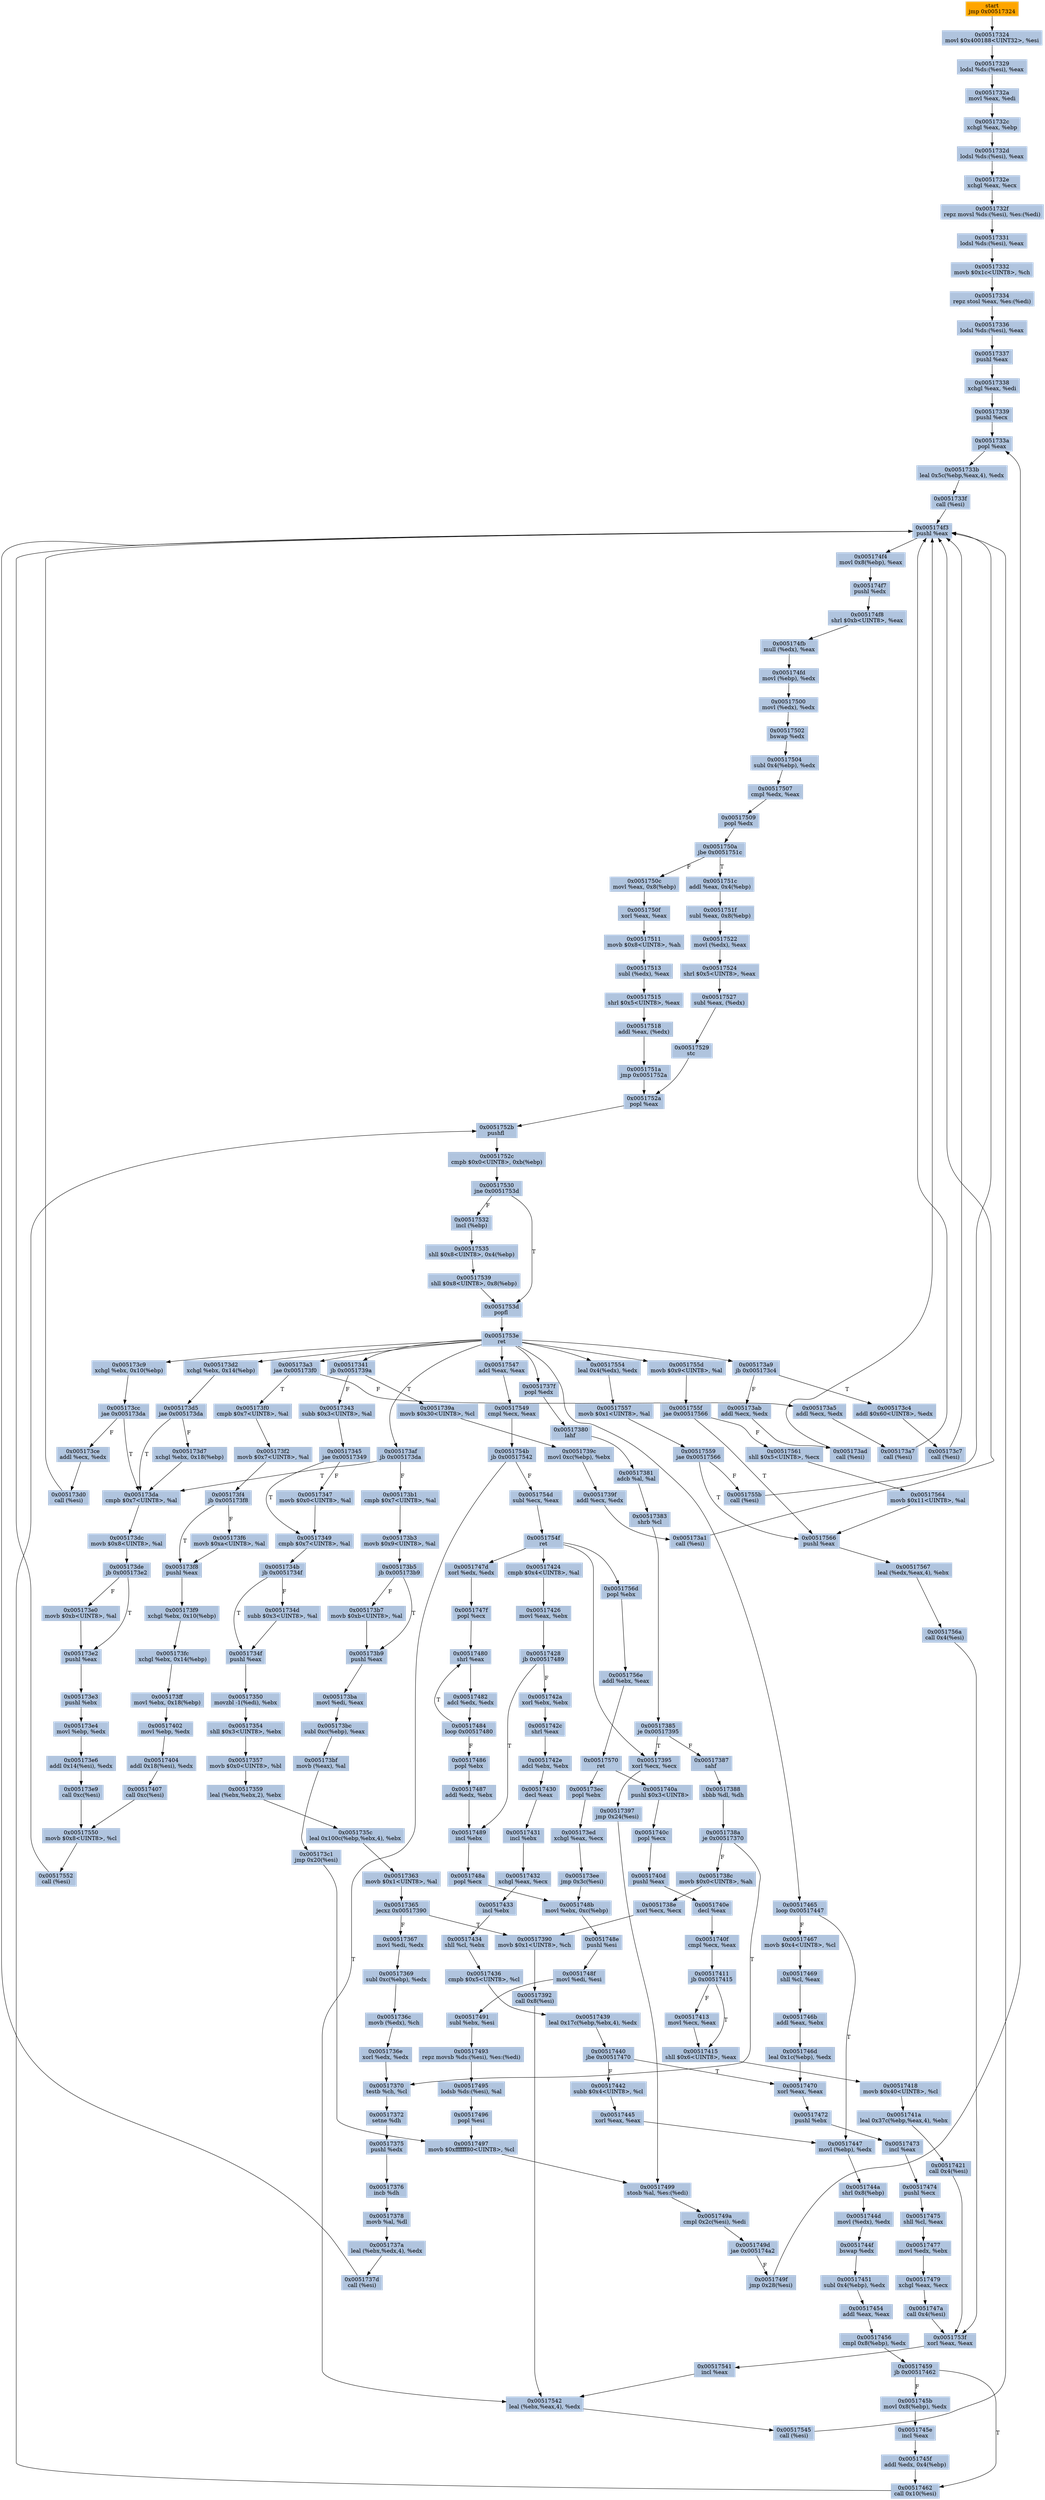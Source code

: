 digraph G {
node[shape=rectangle,style=filled,fillcolor=lightsteelblue,color=lightsteelblue]
bgcolor="transparent"
a0x00401030jmp_0x00517324[label="start\njmp 0x00517324",color="lightgrey",fillcolor="orange"];
a0x00517324movl_0x400188UINT32_esi[label="0x00517324\nmovl $0x400188<UINT32>, %esi"];
a0x00517329lodsl_ds_esi__eax[label="0x00517329\nlodsl %ds:(%esi), %eax"];
a0x0051732amovl_eax_edi[label="0x0051732a\nmovl %eax, %edi"];
a0x0051732cxchgl_eax_ebp[label="0x0051732c\nxchgl %eax, %ebp"];
a0x0051732dlodsl_ds_esi__eax[label="0x0051732d\nlodsl %ds:(%esi), %eax"];
a0x0051732exchgl_eax_ecx[label="0x0051732e\nxchgl %eax, %ecx"];
a0x0051732frepz_movsl_ds_esi__es_edi_[label="0x0051732f\nrepz movsl %ds:(%esi), %es:(%edi)"];
a0x00517331lodsl_ds_esi__eax[label="0x00517331\nlodsl %ds:(%esi), %eax"];
a0x00517332movb_0x1cUINT8_ch[label="0x00517332\nmovb $0x1c<UINT8>, %ch"];
a0x00517334repz_stosl_eax_es_edi_[label="0x00517334\nrepz stosl %eax, %es:(%edi)"];
a0x00517336lodsl_ds_esi__eax[label="0x00517336\nlodsl %ds:(%esi), %eax"];
a0x00517337pushl_eax[label="0x00517337\npushl %eax"];
a0x00517338xchgl_eax_edi[label="0x00517338\nxchgl %eax, %edi"];
a0x00517339pushl_ecx[label="0x00517339\npushl %ecx"];
a0x0051733apopl_eax[label="0x0051733a\npopl %eax"];
a0x0051733bleal_0x5cebpeax4__edx[label="0x0051733b\nleal 0x5c(%ebp,%eax,4), %edx"];
a0x0051733fcall_esi_[label="0x0051733f\ncall (%esi)"];
a0x005174f3pushl_eax[label="0x005174f3\npushl %eax"];
a0x005174f4movl_0x8ebp__eax[label="0x005174f4\nmovl 0x8(%ebp), %eax"];
a0x005174f7pushl_edx[label="0x005174f7\npushl %edx"];
a0x005174f8shrl_0xbUINT8_eax[label="0x005174f8\nshrl $0xb<UINT8>, %eax"];
a0x005174fbmull_edx__eax[label="0x005174fb\nmull (%edx), %eax"];
a0x005174fdmovl_ebp__edx[label="0x005174fd\nmovl (%ebp), %edx"];
a0x00517500movl_edx__edx[label="0x00517500\nmovl (%edx), %edx"];
a0x00517502bswap_edx[label="0x00517502\nbswap %edx"];
a0x00517504subl_0x4ebp__edx[label="0x00517504\nsubl 0x4(%ebp), %edx"];
a0x00517507cmpl_edx_eax[label="0x00517507\ncmpl %edx, %eax"];
a0x00517509popl_edx[label="0x00517509\npopl %edx"];
a0x0051750ajbe_0x0051751c[label="0x0051750a\njbe 0x0051751c"];
a0x0051750cmovl_eax_0x8ebp_[label="0x0051750c\nmovl %eax, 0x8(%ebp)"];
a0x0051750fxorl_eax_eax[label="0x0051750f\nxorl %eax, %eax"];
a0x00517511movb_0x8UINT8_ah[label="0x00517511\nmovb $0x8<UINT8>, %ah"];
a0x00517513subl_edx__eax[label="0x00517513\nsubl (%edx), %eax"];
a0x00517515shrl_0x5UINT8_eax[label="0x00517515\nshrl $0x5<UINT8>, %eax"];
a0x00517518addl_eax_edx_[label="0x00517518\naddl %eax, (%edx)"];
a0x0051751ajmp_0x0051752a[label="0x0051751a\njmp 0x0051752a"];
a0x0051752apopl_eax[label="0x0051752a\npopl %eax"];
a0x0051752bpushfl_[label="0x0051752b\npushfl "];
a0x0051752ccmpb_0x0UINT8_0xbebp_[label="0x0051752c\ncmpb $0x0<UINT8>, 0xb(%ebp)"];
a0x00517530jne_0x0051753d[label="0x00517530\njne 0x0051753d"];
a0x0051753dpopfl_[label="0x0051753d\npopfl "];
a0x0051753eret[label="0x0051753e\nret"];
a0x00517341jb_0x0051739a[label="0x00517341\njb 0x0051739a"];
a0x00517343subb_0x3UINT8_al[label="0x00517343\nsubb $0x3<UINT8>, %al"];
a0x00517345jae_0x00517349[label="0x00517345\njae 0x00517349"];
a0x00517347movb_0x0UINT8_al[label="0x00517347\nmovb $0x0<UINT8>, %al"];
a0x00517349cmpb_0x7UINT8_al[label="0x00517349\ncmpb $0x7<UINT8>, %al"];
a0x0051734bjb_0x0051734f[label="0x0051734b\njb 0x0051734f"];
a0x0051734fpushl_eax[label="0x0051734f\npushl %eax"];
a0x00517350movzbl__1edi__ebx[label="0x00517350\nmovzbl -1(%edi), %ebx"];
a0x00517354shll_0x3UINT8_ebx[label="0x00517354\nshll $0x3<UINT8>, %ebx"];
a0x00517357movb_0x0UINT8_bl[label="0x00517357\nmovb $0x0<UINT8>, %bl"];
a0x00517359leal_ebxebx2__ebx[label="0x00517359\nleal (%ebx,%ebx,2), %ebx"];
a0x0051735cleal_0x100cebpebx4__ebx[label="0x0051735c\nleal 0x100c(%ebp,%ebx,4), %ebx"];
a0x00517363movb_0x1UINT8_al[label="0x00517363\nmovb $0x1<UINT8>, %al"];
a0x00517365jecxz_0x00517390[label="0x00517365\njecxz 0x00517390"];
a0x00517390movb_0x1UINT8_ch[label="0x00517390\nmovb $0x1<UINT8>, %ch"];
a0x00517392call_0x8esi_[label="0x00517392\ncall 0x8(%esi)"];
a0x00517542leal_ebxeax4__edx[label="0x00517542\nleal (%ebx,%eax,4), %edx"];
a0x00517545call_esi_[label="0x00517545\ncall (%esi)"];
a0x00517547adcl_eax_eax[label="0x00517547\nadcl %eax, %eax"];
a0x00517549cmpl_ecx_eax[label="0x00517549\ncmpl %ecx, %eax"];
a0x0051754bjb_0x00517542[label="0x0051754b\njb 0x00517542"];
a0x0051751caddl_eax_0x4ebp_[label="0x0051751c\naddl %eax, 0x4(%ebp)"];
a0x0051751fsubl_eax_0x8ebp_[label="0x0051751f\nsubl %eax, 0x8(%ebp)"];
a0x00517522movl_edx__eax[label="0x00517522\nmovl (%edx), %eax"];
a0x00517524shrl_0x5UINT8_eax[label="0x00517524\nshrl $0x5<UINT8>, %eax"];
a0x00517527subl_eax_edx_[label="0x00517527\nsubl %eax, (%edx)"];
a0x00517529stc_[label="0x00517529\nstc "];
a0x00517532incl_ebp_[label="0x00517532\nincl (%ebp)"];
a0x00517535shll_0x8UINT8_0x4ebp_[label="0x00517535\nshll $0x8<UINT8>, 0x4(%ebp)"];
a0x00517539shll_0x8UINT8_0x8ebp_[label="0x00517539\nshll $0x8<UINT8>, 0x8(%ebp)"];
a0x0051754dsubl_ecx_eax[label="0x0051754d\nsubl %ecx, %eax"];
a0x0051754fret[label="0x0051754f\nret"];
a0x00517395xorl_ecx_ecx[label="0x00517395\nxorl %ecx, %ecx"];
a0x00517397jmp_0x24esi_[label="0x00517397\njmp 0x24(%esi)"];
a0x00517499stosb_al_es_edi_[label="0x00517499\nstosb %al, %es:(%edi)"];
a0x0051749acmpl_0x2cesi__edi[label="0x0051749a\ncmpl 0x2c(%esi), %edi"];
a0x0051749djae_0x005174a2[label="0x0051749d\njae 0x005174a2"];
a0x0051749fjmp_0x28esi_[label="0x0051749f\njmp 0x28(%esi)"];
a0x0051739amovb_0x30UINT8_cl[label="0x0051739a\nmovb $0x30<UINT8>, %cl"];
a0x0051739cmovl_0xcebp__ebx[label="0x0051739c\nmovl 0xc(%ebp), %ebx"];
a0x0051739faddl_ecx_edx[label="0x0051739f\naddl %ecx, %edx"];
a0x005173a1call_esi_[label="0x005173a1\ncall (%esi)"];
a0x005173a3jae_0x005173f0[label="0x005173a3\njae 0x005173f0"];
a0x005173a5addl_ecx_edx[label="0x005173a5\naddl %ecx, %edx"];
a0x005173a7call_esi_[label="0x005173a7\ncall (%esi)"];
a0x005173a9jb_0x005173c4[label="0x005173a9\njb 0x005173c4"];
a0x005173abaddl_ecx_edx[label="0x005173ab\naddl %ecx, %edx"];
a0x005173adcall_esi_[label="0x005173ad\ncall (%esi)"];
a0x005173afjb_0x005173da[label="0x005173af\njb 0x005173da"];
a0x005173b1cmpb_0x7UINT8_al[label="0x005173b1\ncmpb $0x7<UINT8>, %al"];
a0x005173b3movb_0x9UINT8_al[label="0x005173b3\nmovb $0x9<UINT8>, %al"];
a0x005173b5jb_0x005173b9[label="0x005173b5\njb 0x005173b9"];
a0x005173b9pushl_eax[label="0x005173b9\npushl %eax"];
a0x005173bamovl_edi_eax[label="0x005173ba\nmovl %edi, %eax"];
a0x005173bcsubl_0xcebp__eax[label="0x005173bc\nsubl 0xc(%ebp), %eax"];
a0x005173bfmovb_eax__al[label="0x005173bf\nmovb (%eax), %al"];
a0x005173c1jmp_0x20esi_[label="0x005173c1\njmp 0x20(%esi)"];
a0x00517497movb_0xffffff80UINT8_cl[label="0x00517497\nmovb $0xffffff80<UINT8>, %cl"];
a0x005173f0cmpb_0x7UINT8_al[label="0x005173f0\ncmpb $0x7<UINT8>, %al"];
a0x005173f2movb_0x7UINT8_al[label="0x005173f2\nmovb $0x7<UINT8>, %al"];
a0x005173f4jb_0x005173f8[label="0x005173f4\njb 0x005173f8"];
a0x005173f6movb_0xaUINT8_al[label="0x005173f6\nmovb $0xa<UINT8>, %al"];
a0x005173f8pushl_eax[label="0x005173f8\npushl %eax"];
a0x005173f9xchgl_ebx_0x10ebp_[label="0x005173f9\nxchgl %ebx, 0x10(%ebp)"];
a0x005173fcxchgl_ebx_0x14ebp_[label="0x005173fc\nxchgl %ebx, 0x14(%ebp)"];
a0x005173ffmovl_ebx_0x18ebp_[label="0x005173ff\nmovl %ebx, 0x18(%ebp)"];
a0x00517402movl_ebp_edx[label="0x00517402\nmovl %ebp, %edx"];
a0x00517404addl_0x18esi__edx[label="0x00517404\naddl 0x18(%esi), %edx"];
a0x00517407call_0xcesi_[label="0x00517407\ncall 0xc(%esi)"];
a0x00517550movb_0x8UINT8_cl[label="0x00517550\nmovb $0x8<UINT8>, %cl"];
a0x00517552call_esi_[label="0x00517552\ncall (%esi)"];
a0x00517554leal_0x4edx__edx[label="0x00517554\nleal 0x4(%edx), %edx"];
a0x00517557movb_0x1UINT8_al[label="0x00517557\nmovb $0x1<UINT8>, %al"];
a0x00517559jae_0x00517566[label="0x00517559\njae 0x00517566"];
a0x00517566pushl_eax[label="0x00517566\npushl %eax"];
a0x00517567leal_edxeax4__ebx[label="0x00517567\nleal (%edx,%eax,4), %ebx"];
a0x0051756acall_0x4esi_[label="0x0051756a\ncall 0x4(%esi)"];
a0x0051753fxorl_eax_eax[label="0x0051753f\nxorl %eax, %eax"];
a0x00517541incl_eax[label="0x00517541\nincl %eax"];
a0x0051756dpopl_ebx[label="0x0051756d\npopl %ebx"];
a0x0051756eaddl_ebx_eax[label="0x0051756e\naddl %ebx, %eax"];
a0x00517570ret[label="0x00517570\nret"];
a0x0051740apushl_0x3UINT8[label="0x0051740a\npushl $0x3<UINT8>"];
a0x0051740cpopl_ecx[label="0x0051740c\npopl %ecx"];
a0x0051740dpushl_eax[label="0x0051740d\npushl %eax"];
a0x0051740edecl_eax[label="0x0051740e\ndecl %eax"];
a0x0051740fcmpl_ecx_eax[label="0x0051740f\ncmpl %ecx, %eax"];
a0x00517411jb_0x00517415[label="0x00517411\njb 0x00517415"];
a0x00517415shll_0x6UINT8_eax[label="0x00517415\nshll $0x6<UINT8>, %eax"];
a0x00517418movb_0x40UINT8_cl[label="0x00517418\nmovb $0x40<UINT8>, %cl"];
a0x0051741aleal_0x37cebpeax4__ebx[label="0x0051741a\nleal 0x37c(%ebp,%eax,4), %ebx"];
a0x00517421call_0x4esi_[label="0x00517421\ncall 0x4(%esi)"];
a0x00517424cmpb_0x4UINT8_al[label="0x00517424\ncmpb $0x4<UINT8>, %al"];
a0x00517426movl_eax_ebx[label="0x00517426\nmovl %eax, %ebx"];
a0x00517428jb_0x00517489[label="0x00517428\njb 0x00517489"];
a0x0051742axorl_ebx_ebx[label="0x0051742a\nxorl %ebx, %ebx"];
a0x0051742cshrl_eax[label="0x0051742c\nshrl %eax"];
a0x0051742eadcl_ebx_ebx[label="0x0051742e\nadcl %ebx, %ebx"];
a0x00517430decl_eax[label="0x00517430\ndecl %eax"];
a0x00517431incl_ebx[label="0x00517431\nincl %ebx"];
a0x00517432xchgl_eax_ecx[label="0x00517432\nxchgl %eax, %ecx"];
a0x00517433incl_ebx[label="0x00517433\nincl %ebx"];
a0x00517434shll_cl_ebx[label="0x00517434\nshll %cl, %ebx"];
a0x00517436cmpb_0x5UINT8_cl[label="0x00517436\ncmpb $0x5<UINT8>, %cl"];
a0x00517439leal_0x17cebpebx4__edx[label="0x00517439\nleal 0x17c(%ebp,%ebx,4), %edx"];
a0x00517440jbe_0x00517470[label="0x00517440\njbe 0x00517470"];
a0x00517470xorl_eax_eax[label="0x00517470\nxorl %eax, %eax"];
a0x00517472pushl_ebx[label="0x00517472\npushl %ebx"];
a0x00517473incl_eax[label="0x00517473\nincl %eax"];
a0x00517474pushl_ecx[label="0x00517474\npushl %ecx"];
a0x00517475shll_cl_eax[label="0x00517475\nshll %cl, %eax"];
a0x00517477movl_edx_ebx[label="0x00517477\nmovl %edx, %ebx"];
a0x00517479xchgl_eax_ecx[label="0x00517479\nxchgl %eax, %ecx"];
a0x0051747acall_0x4esi_[label="0x0051747a\ncall 0x4(%esi)"];
a0x0051747dxorl_edx_edx[label="0x0051747d\nxorl %edx, %edx"];
a0x0051747fpopl_ecx[label="0x0051747f\npopl %ecx"];
a0x00517480shrl_eax[label="0x00517480\nshrl %eax"];
a0x00517482adcl_edx_edx[label="0x00517482\nadcl %edx, %edx"];
a0x00517484loop_0x00517480[label="0x00517484\nloop 0x00517480"];
a0x00517486popl_ebx[label="0x00517486\npopl %ebx"];
a0x00517487addl_edx_ebx[label="0x00517487\naddl %edx, %ebx"];
a0x00517489incl_ebx[label="0x00517489\nincl %ebx"];
a0x0051748apopl_ecx[label="0x0051748a\npopl %ecx"];
a0x0051748bmovl_ebx_0xcebp_[label="0x0051748b\nmovl %ebx, 0xc(%ebp)"];
a0x0051748epushl_esi[label="0x0051748e\npushl %esi"];
a0x0051748fmovl_edi_esi[label="0x0051748f\nmovl %edi, %esi"];
a0x00517491subl_ebx_esi[label="0x00517491\nsubl %ebx, %esi"];
a0x00517493repz_movsb_ds_esi__es_edi_[label="0x00517493\nrepz movsb %ds:(%esi), %es:(%edi)"];
a0x00517495lodsb_ds_esi__al[label="0x00517495\nlodsb %ds:(%esi), %al"];
a0x00517496popl_esi[label="0x00517496\npopl %esi"];
a0x0051734dsubb_0x3UINT8_al[label="0x0051734d\nsubb $0x3<UINT8>, %al"];
a0x00517367movl_edi_edx[label="0x00517367\nmovl %edi, %edx"];
a0x00517369subl_0xcebp__edx[label="0x00517369\nsubl 0xc(%ebp), %edx"];
a0x0051736cmovb_edx__ch[label="0x0051736c\nmovb (%edx), %ch"];
a0x0051736exorl_edx_edx[label="0x0051736e\nxorl %edx, %edx"];
a0x00517370testb_ch_cl[label="0x00517370\ntestb %ch, %cl"];
a0x00517372setne_dh[label="0x00517372\nsetne %dh"];
a0x00517375pushl_edx[label="0x00517375\npushl %edx"];
a0x00517376incb_dh[label="0x00517376\nincb %dh"];
a0x00517378movb_al_dl[label="0x00517378\nmovb %al, %dl"];
a0x0051737aleal_ebxedx4__edx[label="0x0051737a\nleal (%ebx,%edx,4), %edx"];
a0x0051737dcall_esi_[label="0x0051737d\ncall (%esi)"];
a0x0051737fpopl_edx[label="0x0051737f\npopl %edx"];
a0x00517380lahf_[label="0x00517380\nlahf "];
a0x00517381adcb_al_al[label="0x00517381\nadcb %al, %al"];
a0x00517383shrb_cl[label="0x00517383\nshrb %cl"];
a0x00517385je_0x00517395[label="0x00517385\nje 0x00517395"];
a0x00517387sahf_[label="0x00517387\nsahf "];
a0x00517388sbbb_dl_dh[label="0x00517388\nsbbb %dl, %dh"];
a0x0051738aje_0x00517370[label="0x0051738a\nje 0x00517370"];
a0x0051738cmovb_0x0UINT8_ah[label="0x0051738c\nmovb $0x0<UINT8>, %ah"];
a0x0051738exorl_ecx_ecx[label="0x0051738e\nxorl %ecx, %ecx"];
a0x005173dacmpb_0x7UINT8_al[label="0x005173da\ncmpb $0x7<UINT8>, %al"];
a0x005173dcmovb_0x8UINT8_al[label="0x005173dc\nmovb $0x8<UINT8>, %al"];
a0x005173dejb_0x005173e2[label="0x005173de\njb 0x005173e2"];
a0x005173e2pushl_eax[label="0x005173e2\npushl %eax"];
a0x005173e3pushl_ebx[label="0x005173e3\npushl %ebx"];
a0x005173e4movl_ebp_edx[label="0x005173e4\nmovl %ebp, %edx"];
a0x005173e6addl_0x14esi__edx[label="0x005173e6\naddl 0x14(%esi), %edx"];
a0x005173e9call_0xcesi_[label="0x005173e9\ncall 0xc(%esi)"];
a0x005173ecpopl_ebx[label="0x005173ec\npopl %ebx"];
a0x005173edxchgl_eax_ecx[label="0x005173ed\nxchgl %eax, %ecx"];
a0x005173eejmp_0x3cesi_[label="0x005173ee\njmp 0x3c(%esi)"];
a0x005173c4addl_0x60UINT8_edx[label="0x005173c4\naddl $0x60<UINT8>, %edx"];
a0x005173c7call_esi_[label="0x005173c7\ncall (%esi)"];
a0x005173c9xchgl_ebx_0x10ebp_[label="0x005173c9\nxchgl %ebx, 0x10(%ebp)"];
a0x005173ccjae_0x005173da[label="0x005173cc\njae 0x005173da"];
a0x005173ceaddl_ecx_edx[label="0x005173ce\naddl %ecx, %edx"];
a0x005173d0call_esi_[label="0x005173d0\ncall (%esi)"];
a0x005173d2xchgl_ebx_0x14ebp_[label="0x005173d2\nxchgl %ebx, 0x14(%ebp)"];
a0x005173d5jae_0x005173da[label="0x005173d5\njae 0x005173da"];
a0x005173d7xchgl_ebx_0x18ebp_[label="0x005173d7\nxchgl %ebx, 0x18(%ebp)"];
a0x00517413movl_ecx_eax[label="0x00517413\nmovl %ecx, %eax"];
a0x0051755bcall_esi_[label="0x0051755b\ncall (%esi)"];
a0x0051755dmovb_0x9UINT8_al[label="0x0051755d\nmovb $0x9<UINT8>, %al"];
a0x0051755fjae_0x00517566[label="0x0051755f\njae 0x00517566"];
a0x00517561shll_0x5UINT8_ecx[label="0x00517561\nshll $0x5<UINT8>, %ecx"];
a0x00517564movb_0x11UINT8_al[label="0x00517564\nmovb $0x11<UINT8>, %al"];
a0x00517442subb_0x4UINT8_cl[label="0x00517442\nsubb $0x4<UINT8>, %cl"];
a0x00517445xorl_eax_eax[label="0x00517445\nxorl %eax, %eax"];
a0x00517447movl_ebp__edx[label="0x00517447\nmovl (%ebp), %edx"];
a0x0051744ashrl_0x8ebp_[label="0x0051744a\nshrl 0x8(%ebp)"];
a0x0051744dmovl_edx__edx[label="0x0051744d\nmovl (%edx), %edx"];
a0x0051744fbswap_edx[label="0x0051744f\nbswap %edx"];
a0x00517451subl_0x4ebp__edx[label="0x00517451\nsubl 0x4(%ebp), %edx"];
a0x00517454addl_eax_eax[label="0x00517454\naddl %eax, %eax"];
a0x00517456cmpl_0x8ebp__edx[label="0x00517456\ncmpl 0x8(%ebp), %edx"];
a0x00517459jb_0x00517462[label="0x00517459\njb 0x00517462"];
a0x0051745bmovl_0x8ebp__edx[label="0x0051745b\nmovl 0x8(%ebp), %edx"];
a0x0051745eincl_eax[label="0x0051745e\nincl %eax"];
a0x0051745faddl_edx_0x4ebp_[label="0x0051745f\naddl %edx, 0x4(%ebp)"];
a0x00517462call_0x10esi_[label="0x00517462\ncall 0x10(%esi)"];
a0x00517465loop_0x00517447[label="0x00517465\nloop 0x00517447"];
a0x00517467movb_0x4UINT8_cl[label="0x00517467\nmovb $0x4<UINT8>, %cl"];
a0x00517469shll_cl_eax[label="0x00517469\nshll %cl, %eax"];
a0x0051746baddl_eax_ebx[label="0x0051746b\naddl %eax, %ebx"];
a0x0051746dleal_0x1cebp__edx[label="0x0051746d\nleal 0x1c(%ebp), %edx"];
a0x005173e0movb_0xbUINT8_al[label="0x005173e0\nmovb $0xb<UINT8>, %al"];
a0x005173b7movb_0xbUINT8_al[label="0x005173b7\nmovb $0xb<UINT8>, %al"];
a0x00401030jmp_0x00517324 -> a0x00517324movl_0x400188UINT32_esi [color="#000000"];
a0x00517324movl_0x400188UINT32_esi -> a0x00517329lodsl_ds_esi__eax [color="#000000"];
a0x00517329lodsl_ds_esi__eax -> a0x0051732amovl_eax_edi [color="#000000"];
a0x0051732amovl_eax_edi -> a0x0051732cxchgl_eax_ebp [color="#000000"];
a0x0051732cxchgl_eax_ebp -> a0x0051732dlodsl_ds_esi__eax [color="#000000"];
a0x0051732dlodsl_ds_esi__eax -> a0x0051732exchgl_eax_ecx [color="#000000"];
a0x0051732exchgl_eax_ecx -> a0x0051732frepz_movsl_ds_esi__es_edi_ [color="#000000"];
a0x0051732frepz_movsl_ds_esi__es_edi_ -> a0x00517331lodsl_ds_esi__eax [color="#000000"];
a0x00517331lodsl_ds_esi__eax -> a0x00517332movb_0x1cUINT8_ch [color="#000000"];
a0x00517332movb_0x1cUINT8_ch -> a0x00517334repz_stosl_eax_es_edi_ [color="#000000"];
a0x00517334repz_stosl_eax_es_edi_ -> a0x00517336lodsl_ds_esi__eax [color="#000000"];
a0x00517336lodsl_ds_esi__eax -> a0x00517337pushl_eax [color="#000000"];
a0x00517337pushl_eax -> a0x00517338xchgl_eax_edi [color="#000000"];
a0x00517338xchgl_eax_edi -> a0x00517339pushl_ecx [color="#000000"];
a0x00517339pushl_ecx -> a0x0051733apopl_eax [color="#000000"];
a0x0051733apopl_eax -> a0x0051733bleal_0x5cebpeax4__edx [color="#000000"];
a0x0051733bleal_0x5cebpeax4__edx -> a0x0051733fcall_esi_ [color="#000000"];
a0x0051733fcall_esi_ -> a0x005174f3pushl_eax [color="#000000"];
a0x005174f3pushl_eax -> a0x005174f4movl_0x8ebp__eax [color="#000000"];
a0x005174f4movl_0x8ebp__eax -> a0x005174f7pushl_edx [color="#000000"];
a0x005174f7pushl_edx -> a0x005174f8shrl_0xbUINT8_eax [color="#000000"];
a0x005174f8shrl_0xbUINT8_eax -> a0x005174fbmull_edx__eax [color="#000000"];
a0x005174fbmull_edx__eax -> a0x005174fdmovl_ebp__edx [color="#000000"];
a0x005174fdmovl_ebp__edx -> a0x00517500movl_edx__edx [color="#000000"];
a0x00517500movl_edx__edx -> a0x00517502bswap_edx [color="#000000"];
a0x00517502bswap_edx -> a0x00517504subl_0x4ebp__edx [color="#000000"];
a0x00517504subl_0x4ebp__edx -> a0x00517507cmpl_edx_eax [color="#000000"];
a0x00517507cmpl_edx_eax -> a0x00517509popl_edx [color="#000000"];
a0x00517509popl_edx -> a0x0051750ajbe_0x0051751c [color="#000000"];
a0x0051750ajbe_0x0051751c -> a0x0051750cmovl_eax_0x8ebp_ [color="#000000",label="F"];
a0x0051750cmovl_eax_0x8ebp_ -> a0x0051750fxorl_eax_eax [color="#000000"];
a0x0051750fxorl_eax_eax -> a0x00517511movb_0x8UINT8_ah [color="#000000"];
a0x00517511movb_0x8UINT8_ah -> a0x00517513subl_edx__eax [color="#000000"];
a0x00517513subl_edx__eax -> a0x00517515shrl_0x5UINT8_eax [color="#000000"];
a0x00517515shrl_0x5UINT8_eax -> a0x00517518addl_eax_edx_ [color="#000000"];
a0x00517518addl_eax_edx_ -> a0x0051751ajmp_0x0051752a [color="#000000"];
a0x0051751ajmp_0x0051752a -> a0x0051752apopl_eax [color="#000000"];
a0x0051752apopl_eax -> a0x0051752bpushfl_ [color="#000000"];
a0x0051752bpushfl_ -> a0x0051752ccmpb_0x0UINT8_0xbebp_ [color="#000000"];
a0x0051752ccmpb_0x0UINT8_0xbebp_ -> a0x00517530jne_0x0051753d [color="#000000"];
a0x00517530jne_0x0051753d -> a0x0051753dpopfl_ [color="#000000",label="T"];
a0x0051753dpopfl_ -> a0x0051753eret [color="#000000"];
a0x0051753eret -> a0x00517341jb_0x0051739a [color="#000000"];
a0x00517341jb_0x0051739a -> a0x00517343subb_0x3UINT8_al [color="#000000",label="F"];
a0x00517343subb_0x3UINT8_al -> a0x00517345jae_0x00517349 [color="#000000"];
a0x00517345jae_0x00517349 -> a0x00517347movb_0x0UINT8_al [color="#000000",label="F"];
a0x00517347movb_0x0UINT8_al -> a0x00517349cmpb_0x7UINT8_al [color="#000000"];
a0x00517349cmpb_0x7UINT8_al -> a0x0051734bjb_0x0051734f [color="#000000"];
a0x0051734bjb_0x0051734f -> a0x0051734fpushl_eax [color="#000000",label="T"];
a0x0051734fpushl_eax -> a0x00517350movzbl__1edi__ebx [color="#000000"];
a0x00517350movzbl__1edi__ebx -> a0x00517354shll_0x3UINT8_ebx [color="#000000"];
a0x00517354shll_0x3UINT8_ebx -> a0x00517357movb_0x0UINT8_bl [color="#000000"];
a0x00517357movb_0x0UINT8_bl -> a0x00517359leal_ebxebx2__ebx [color="#000000"];
a0x00517359leal_ebxebx2__ebx -> a0x0051735cleal_0x100cebpebx4__ebx [color="#000000"];
a0x0051735cleal_0x100cebpebx4__ebx -> a0x00517363movb_0x1UINT8_al [color="#000000"];
a0x00517363movb_0x1UINT8_al -> a0x00517365jecxz_0x00517390 [color="#000000"];
a0x00517365jecxz_0x00517390 -> a0x00517390movb_0x1UINT8_ch [color="#000000",label="T"];
a0x00517390movb_0x1UINT8_ch -> a0x00517392call_0x8esi_ [color="#000000"];
a0x00517392call_0x8esi_ -> a0x00517542leal_ebxeax4__edx [color="#000000"];
a0x00517542leal_ebxeax4__edx -> a0x00517545call_esi_ [color="#000000"];
a0x00517545call_esi_ -> a0x005174f3pushl_eax [color="#000000"];
a0x0051753eret -> a0x00517547adcl_eax_eax [color="#000000"];
a0x00517547adcl_eax_eax -> a0x00517549cmpl_ecx_eax [color="#000000"];
a0x00517549cmpl_ecx_eax -> a0x0051754bjb_0x00517542 [color="#000000"];
a0x0051754bjb_0x00517542 -> a0x00517542leal_ebxeax4__edx [color="#000000",label="T"];
a0x0051750ajbe_0x0051751c -> a0x0051751caddl_eax_0x4ebp_ [color="#000000",label="T"];
a0x0051751caddl_eax_0x4ebp_ -> a0x0051751fsubl_eax_0x8ebp_ [color="#000000"];
a0x0051751fsubl_eax_0x8ebp_ -> a0x00517522movl_edx__eax [color="#000000"];
a0x00517522movl_edx__eax -> a0x00517524shrl_0x5UINT8_eax [color="#000000"];
a0x00517524shrl_0x5UINT8_eax -> a0x00517527subl_eax_edx_ [color="#000000"];
a0x00517527subl_eax_edx_ -> a0x00517529stc_ [color="#000000"];
a0x00517529stc_ -> a0x0051752apopl_eax [color="#000000"];
a0x00517530jne_0x0051753d -> a0x00517532incl_ebp_ [color="#000000",label="F"];
a0x00517532incl_ebp_ -> a0x00517535shll_0x8UINT8_0x4ebp_ [color="#000000"];
a0x00517535shll_0x8UINT8_0x4ebp_ -> a0x00517539shll_0x8UINT8_0x8ebp_ [color="#000000"];
a0x00517539shll_0x8UINT8_0x8ebp_ -> a0x0051753dpopfl_ [color="#000000"];
a0x0051754bjb_0x00517542 -> a0x0051754dsubl_ecx_eax [color="#000000",label="F"];
a0x0051754dsubl_ecx_eax -> a0x0051754fret [color="#000000"];
a0x0051754fret -> a0x00517395xorl_ecx_ecx [color="#000000"];
a0x00517395xorl_ecx_ecx -> a0x00517397jmp_0x24esi_ [color="#000000"];
a0x00517397jmp_0x24esi_ -> a0x00517499stosb_al_es_edi_ [color="#000000"];
a0x00517499stosb_al_es_edi_ -> a0x0051749acmpl_0x2cesi__edi [color="#000000"];
a0x0051749acmpl_0x2cesi__edi -> a0x0051749djae_0x005174a2 [color="#000000"];
a0x0051749djae_0x005174a2 -> a0x0051749fjmp_0x28esi_ [color="#000000",label="F"];
a0x0051749fjmp_0x28esi_ -> a0x0051733apopl_eax [color="#000000"];
a0x00517341jb_0x0051739a -> a0x0051739amovb_0x30UINT8_cl [color="#000000",label="T"];
a0x0051739amovb_0x30UINT8_cl -> a0x0051739cmovl_0xcebp__ebx [color="#000000"];
a0x0051739cmovl_0xcebp__ebx -> a0x0051739faddl_ecx_edx [color="#000000"];
a0x0051739faddl_ecx_edx -> a0x005173a1call_esi_ [color="#000000"];
a0x005173a1call_esi_ -> a0x005174f3pushl_eax [color="#000000"];
a0x0051753eret -> a0x005173a3jae_0x005173f0 [color="#000000"];
a0x005173a3jae_0x005173f0 -> a0x005173a5addl_ecx_edx [color="#000000",label="F"];
a0x005173a5addl_ecx_edx -> a0x005173a7call_esi_ [color="#000000"];
a0x005173a7call_esi_ -> a0x005174f3pushl_eax [color="#000000"];
a0x0051753eret -> a0x005173a9jb_0x005173c4 [color="#000000"];
a0x005173a9jb_0x005173c4 -> a0x005173abaddl_ecx_edx [color="#000000",label="F"];
a0x005173abaddl_ecx_edx -> a0x005173adcall_esi_ [color="#000000"];
a0x005173adcall_esi_ -> a0x005174f3pushl_eax [color="#000000"];
a0x0051753eret -> a0x005173afjb_0x005173da [color="#000000"];
a0x005173afjb_0x005173da -> a0x005173b1cmpb_0x7UINT8_al [color="#000000",label="F"];
a0x005173b1cmpb_0x7UINT8_al -> a0x005173b3movb_0x9UINT8_al [color="#000000"];
a0x005173b3movb_0x9UINT8_al -> a0x005173b5jb_0x005173b9 [color="#000000"];
a0x005173b5jb_0x005173b9 -> a0x005173b9pushl_eax [color="#000000",label="T"];
a0x005173b9pushl_eax -> a0x005173bamovl_edi_eax [color="#000000"];
a0x005173bamovl_edi_eax -> a0x005173bcsubl_0xcebp__eax [color="#000000"];
a0x005173bcsubl_0xcebp__eax -> a0x005173bfmovb_eax__al [color="#000000"];
a0x005173bfmovb_eax__al -> a0x005173c1jmp_0x20esi_ [color="#000000"];
a0x005173c1jmp_0x20esi_ -> a0x00517497movb_0xffffff80UINT8_cl [color="#000000"];
a0x00517497movb_0xffffff80UINT8_cl -> a0x00517499stosb_al_es_edi_ [color="#000000"];
a0x005173a3jae_0x005173f0 -> a0x005173f0cmpb_0x7UINT8_al [color="#000000",label="T"];
a0x005173f0cmpb_0x7UINT8_al -> a0x005173f2movb_0x7UINT8_al [color="#000000"];
a0x005173f2movb_0x7UINT8_al -> a0x005173f4jb_0x005173f8 [color="#000000"];
a0x005173f4jb_0x005173f8 -> a0x005173f6movb_0xaUINT8_al [color="#000000",label="F"];
a0x005173f6movb_0xaUINT8_al -> a0x005173f8pushl_eax [color="#000000"];
a0x005173f8pushl_eax -> a0x005173f9xchgl_ebx_0x10ebp_ [color="#000000"];
a0x005173f9xchgl_ebx_0x10ebp_ -> a0x005173fcxchgl_ebx_0x14ebp_ [color="#000000"];
a0x005173fcxchgl_ebx_0x14ebp_ -> a0x005173ffmovl_ebx_0x18ebp_ [color="#000000"];
a0x005173ffmovl_ebx_0x18ebp_ -> a0x00517402movl_ebp_edx [color="#000000"];
a0x00517402movl_ebp_edx -> a0x00517404addl_0x18esi__edx [color="#000000"];
a0x00517404addl_0x18esi__edx -> a0x00517407call_0xcesi_ [color="#000000"];
a0x00517407call_0xcesi_ -> a0x00517550movb_0x8UINT8_cl [color="#000000"];
a0x00517550movb_0x8UINT8_cl -> a0x00517552call_esi_ [color="#000000"];
a0x00517552call_esi_ -> a0x005174f3pushl_eax [color="#000000"];
a0x0051753eret -> a0x00517554leal_0x4edx__edx [color="#000000"];
a0x00517554leal_0x4edx__edx -> a0x00517557movb_0x1UINT8_al [color="#000000"];
a0x00517557movb_0x1UINT8_al -> a0x00517559jae_0x00517566 [color="#000000"];
a0x00517559jae_0x00517566 -> a0x00517566pushl_eax [color="#000000",label="T"];
a0x00517566pushl_eax -> a0x00517567leal_edxeax4__ebx [color="#000000"];
a0x00517567leal_edxeax4__ebx -> a0x0051756acall_0x4esi_ [color="#000000"];
a0x0051756acall_0x4esi_ -> a0x0051753fxorl_eax_eax [color="#000000"];
a0x0051753fxorl_eax_eax -> a0x00517541incl_eax [color="#000000"];
a0x00517541incl_eax -> a0x00517542leal_ebxeax4__edx [color="#000000"];
a0x0051754fret -> a0x0051756dpopl_ebx [color="#000000"];
a0x0051756dpopl_ebx -> a0x0051756eaddl_ebx_eax [color="#000000"];
a0x0051756eaddl_ebx_eax -> a0x00517570ret [color="#000000"];
a0x00517570ret -> a0x0051740apushl_0x3UINT8 [color="#000000"];
a0x0051740apushl_0x3UINT8 -> a0x0051740cpopl_ecx [color="#000000"];
a0x0051740cpopl_ecx -> a0x0051740dpushl_eax [color="#000000"];
a0x0051740dpushl_eax -> a0x0051740edecl_eax [color="#000000"];
a0x0051740edecl_eax -> a0x0051740fcmpl_ecx_eax [color="#000000"];
a0x0051740fcmpl_ecx_eax -> a0x00517411jb_0x00517415 [color="#000000"];
a0x00517411jb_0x00517415 -> a0x00517415shll_0x6UINT8_eax [color="#000000",label="T"];
a0x00517415shll_0x6UINT8_eax -> a0x00517418movb_0x40UINT8_cl [color="#000000"];
a0x00517418movb_0x40UINT8_cl -> a0x0051741aleal_0x37cebpeax4__ebx [color="#000000"];
a0x0051741aleal_0x37cebpeax4__ebx -> a0x00517421call_0x4esi_ [color="#000000"];
a0x00517421call_0x4esi_ -> a0x0051753fxorl_eax_eax [color="#000000"];
a0x0051754fret -> a0x00517424cmpb_0x4UINT8_al [color="#000000"];
a0x00517424cmpb_0x4UINT8_al -> a0x00517426movl_eax_ebx [color="#000000"];
a0x00517426movl_eax_ebx -> a0x00517428jb_0x00517489 [color="#000000"];
a0x00517428jb_0x00517489 -> a0x0051742axorl_ebx_ebx [color="#000000",label="F"];
a0x0051742axorl_ebx_ebx -> a0x0051742cshrl_eax [color="#000000"];
a0x0051742cshrl_eax -> a0x0051742eadcl_ebx_ebx [color="#000000"];
a0x0051742eadcl_ebx_ebx -> a0x00517430decl_eax [color="#000000"];
a0x00517430decl_eax -> a0x00517431incl_ebx [color="#000000"];
a0x00517431incl_ebx -> a0x00517432xchgl_eax_ecx [color="#000000"];
a0x00517432xchgl_eax_ecx -> a0x00517433incl_ebx [color="#000000"];
a0x00517433incl_ebx -> a0x00517434shll_cl_ebx [color="#000000"];
a0x00517434shll_cl_ebx -> a0x00517436cmpb_0x5UINT8_cl [color="#000000"];
a0x00517436cmpb_0x5UINT8_cl -> a0x00517439leal_0x17cebpebx4__edx [color="#000000"];
a0x00517439leal_0x17cebpebx4__edx -> a0x00517440jbe_0x00517470 [color="#000000"];
a0x00517440jbe_0x00517470 -> a0x00517470xorl_eax_eax [color="#000000",label="T"];
a0x00517470xorl_eax_eax -> a0x00517472pushl_ebx [color="#000000"];
a0x00517472pushl_ebx -> a0x00517473incl_eax [color="#000000"];
a0x00517473incl_eax -> a0x00517474pushl_ecx [color="#000000"];
a0x00517474pushl_ecx -> a0x00517475shll_cl_eax [color="#000000"];
a0x00517475shll_cl_eax -> a0x00517477movl_edx_ebx [color="#000000"];
a0x00517477movl_edx_ebx -> a0x00517479xchgl_eax_ecx [color="#000000"];
a0x00517479xchgl_eax_ecx -> a0x0051747acall_0x4esi_ [color="#000000"];
a0x0051747acall_0x4esi_ -> a0x0051753fxorl_eax_eax [color="#000000"];
a0x0051754fret -> a0x0051747dxorl_edx_edx [color="#000000"];
a0x0051747dxorl_edx_edx -> a0x0051747fpopl_ecx [color="#000000"];
a0x0051747fpopl_ecx -> a0x00517480shrl_eax [color="#000000"];
a0x00517480shrl_eax -> a0x00517482adcl_edx_edx [color="#000000"];
a0x00517482adcl_edx_edx -> a0x00517484loop_0x00517480 [color="#000000"];
a0x00517484loop_0x00517480 -> a0x00517486popl_ebx [color="#000000",label="F"];
a0x00517486popl_ebx -> a0x00517487addl_edx_ebx [color="#000000"];
a0x00517487addl_edx_ebx -> a0x00517489incl_ebx [color="#000000"];
a0x00517489incl_ebx -> a0x0051748apopl_ecx [color="#000000"];
a0x0051748apopl_ecx -> a0x0051748bmovl_ebx_0xcebp_ [color="#000000"];
a0x0051748bmovl_ebx_0xcebp_ -> a0x0051748epushl_esi [color="#000000"];
a0x0051748epushl_esi -> a0x0051748fmovl_edi_esi [color="#000000"];
a0x0051748fmovl_edi_esi -> a0x00517491subl_ebx_esi [color="#000000"];
a0x00517491subl_ebx_esi -> a0x00517493repz_movsb_ds_esi__es_edi_ [color="#000000"];
a0x00517493repz_movsb_ds_esi__es_edi_ -> a0x00517495lodsb_ds_esi__al [color="#000000"];
a0x00517495lodsb_ds_esi__al -> a0x00517496popl_esi [color="#000000"];
a0x00517496popl_esi -> a0x00517497movb_0xffffff80UINT8_cl [color="#000000"];
a0x00517345jae_0x00517349 -> a0x00517349cmpb_0x7UINT8_al [color="#000000",label="T"];
a0x0051734bjb_0x0051734f -> a0x0051734dsubb_0x3UINT8_al [color="#000000",label="F"];
a0x0051734dsubb_0x3UINT8_al -> a0x0051734fpushl_eax [color="#000000"];
a0x00517365jecxz_0x00517390 -> a0x00517367movl_edi_edx [color="#000000",label="F"];
a0x00517367movl_edi_edx -> a0x00517369subl_0xcebp__edx [color="#000000"];
a0x00517369subl_0xcebp__edx -> a0x0051736cmovb_edx__ch [color="#000000"];
a0x0051736cmovb_edx__ch -> a0x0051736exorl_edx_edx [color="#000000"];
a0x0051736exorl_edx_edx -> a0x00517370testb_ch_cl [color="#000000"];
a0x00517370testb_ch_cl -> a0x00517372setne_dh [color="#000000"];
a0x00517372setne_dh -> a0x00517375pushl_edx [color="#000000"];
a0x00517375pushl_edx -> a0x00517376incb_dh [color="#000000"];
a0x00517376incb_dh -> a0x00517378movb_al_dl [color="#000000"];
a0x00517378movb_al_dl -> a0x0051737aleal_ebxedx4__edx [color="#000000"];
a0x0051737aleal_ebxedx4__edx -> a0x0051737dcall_esi_ [color="#000000"];
a0x0051737dcall_esi_ -> a0x005174f3pushl_eax [color="#000000"];
a0x0051753eret -> a0x0051737fpopl_edx [color="#000000"];
a0x0051737fpopl_edx -> a0x00517380lahf_ [color="#000000"];
a0x00517380lahf_ -> a0x00517381adcb_al_al [color="#000000"];
a0x00517381adcb_al_al -> a0x00517383shrb_cl [color="#000000"];
a0x00517383shrb_cl -> a0x00517385je_0x00517395 [color="#000000"];
a0x00517385je_0x00517395 -> a0x00517387sahf_ [color="#000000",label="F"];
a0x00517387sahf_ -> a0x00517388sbbb_dl_dh [color="#000000"];
a0x00517388sbbb_dl_dh -> a0x0051738aje_0x00517370 [color="#000000"];
a0x0051738aje_0x00517370 -> a0x00517370testb_ch_cl [color="#000000",label="T"];
a0x0051738aje_0x00517370 -> a0x0051738cmovb_0x0UINT8_ah [color="#000000",label="F"];
a0x0051738cmovb_0x0UINT8_ah -> a0x0051738exorl_ecx_ecx [color="#000000"];
a0x0051738exorl_ecx_ecx -> a0x00517390movb_0x1UINT8_ch [color="#000000"];
a0x005173f4jb_0x005173f8 -> a0x005173f8pushl_eax [color="#000000",label="T"];
a0x00517428jb_0x00517489 -> a0x00517489incl_ebx [color="#000000",label="T"];
a0x005173afjb_0x005173da -> a0x005173dacmpb_0x7UINT8_al [color="#000000",label="T"];
a0x005173dacmpb_0x7UINT8_al -> a0x005173dcmovb_0x8UINT8_al [color="#000000"];
a0x005173dcmovb_0x8UINT8_al -> a0x005173dejb_0x005173e2 [color="#000000"];
a0x005173dejb_0x005173e2 -> a0x005173e2pushl_eax [color="#000000",label="T"];
a0x005173e2pushl_eax -> a0x005173e3pushl_ebx [color="#000000"];
a0x005173e3pushl_ebx -> a0x005173e4movl_ebp_edx [color="#000000"];
a0x005173e4movl_ebp_edx -> a0x005173e6addl_0x14esi__edx [color="#000000"];
a0x005173e6addl_0x14esi__edx -> a0x005173e9call_0xcesi_ [color="#000000"];
a0x005173e9call_0xcesi_ -> a0x00517550movb_0x8UINT8_cl [color="#000000"];
a0x00517570ret -> a0x005173ecpopl_ebx [color="#000000"];
a0x005173ecpopl_ebx -> a0x005173edxchgl_eax_ecx [color="#000000"];
a0x005173edxchgl_eax_ecx -> a0x005173eejmp_0x3cesi_ [color="#000000"];
a0x005173eejmp_0x3cesi_ -> a0x0051748bmovl_ebx_0xcebp_ [color="#000000"];
a0x00517484loop_0x00517480 -> a0x00517480shrl_eax [color="#000000",label="T"];
a0x005173a9jb_0x005173c4 -> a0x005173c4addl_0x60UINT8_edx [color="#000000",label="T"];
a0x005173c4addl_0x60UINT8_edx -> a0x005173c7call_esi_ [color="#000000"];
a0x005173c7call_esi_ -> a0x005174f3pushl_eax [color="#000000"];
a0x0051753eret -> a0x005173c9xchgl_ebx_0x10ebp_ [color="#000000"];
a0x005173c9xchgl_ebx_0x10ebp_ -> a0x005173ccjae_0x005173da [color="#000000"];
a0x005173ccjae_0x005173da -> a0x005173ceaddl_ecx_edx [color="#000000",label="F"];
a0x005173ceaddl_ecx_edx -> a0x005173d0call_esi_ [color="#000000"];
a0x005173d0call_esi_ -> a0x005174f3pushl_eax [color="#000000"];
a0x0051753eret -> a0x005173d2xchgl_ebx_0x14ebp_ [color="#000000"];
a0x005173d2xchgl_ebx_0x14ebp_ -> a0x005173d5jae_0x005173da [color="#000000"];
a0x005173d5jae_0x005173da -> a0x005173d7xchgl_ebx_0x18ebp_ [color="#000000",label="F"];
a0x005173d7xchgl_ebx_0x18ebp_ -> a0x005173dacmpb_0x7UINT8_al [color="#000000"];
a0x00517411jb_0x00517415 -> a0x00517413movl_ecx_eax [color="#000000",label="F"];
a0x00517413movl_ecx_eax -> a0x00517415shll_0x6UINT8_eax [color="#000000"];
a0x00517559jae_0x00517566 -> a0x0051755bcall_esi_ [color="#000000",label="F"];
a0x0051755bcall_esi_ -> a0x005174f3pushl_eax [color="#000000"];
a0x0051753eret -> a0x0051755dmovb_0x9UINT8_al [color="#000000"];
a0x0051755dmovb_0x9UINT8_al -> a0x0051755fjae_0x00517566 [color="#000000"];
a0x0051755fjae_0x00517566 -> a0x00517561shll_0x5UINT8_ecx [color="#000000",label="F"];
a0x00517561shll_0x5UINT8_ecx -> a0x00517564movb_0x11UINT8_al [color="#000000"];
a0x00517564movb_0x11UINT8_al -> a0x00517566pushl_eax [color="#000000"];
a0x00517385je_0x00517395 -> a0x00517395xorl_ecx_ecx [color="#000000",label="T"];
a0x0051755fjae_0x00517566 -> a0x00517566pushl_eax [color="#000000",label="T"];
a0x00517440jbe_0x00517470 -> a0x00517442subb_0x4UINT8_cl [color="#000000",label="F"];
a0x00517442subb_0x4UINT8_cl -> a0x00517445xorl_eax_eax [color="#000000"];
a0x00517445xorl_eax_eax -> a0x00517447movl_ebp__edx [color="#000000"];
a0x00517447movl_ebp__edx -> a0x0051744ashrl_0x8ebp_ [color="#000000"];
a0x0051744ashrl_0x8ebp_ -> a0x0051744dmovl_edx__edx [color="#000000"];
a0x0051744dmovl_edx__edx -> a0x0051744fbswap_edx [color="#000000"];
a0x0051744fbswap_edx -> a0x00517451subl_0x4ebp__edx [color="#000000"];
a0x00517451subl_0x4ebp__edx -> a0x00517454addl_eax_eax [color="#000000"];
a0x00517454addl_eax_eax -> a0x00517456cmpl_0x8ebp__edx [color="#000000"];
a0x00517456cmpl_0x8ebp__edx -> a0x00517459jb_0x00517462 [color="#000000"];
a0x00517459jb_0x00517462 -> a0x0051745bmovl_0x8ebp__edx [color="#000000",label="F"];
a0x0051745bmovl_0x8ebp__edx -> a0x0051745eincl_eax [color="#000000"];
a0x0051745eincl_eax -> a0x0051745faddl_edx_0x4ebp_ [color="#000000"];
a0x0051745faddl_edx_0x4ebp_ -> a0x00517462call_0x10esi_ [color="#000000"];
a0x00517462call_0x10esi_ -> a0x0051752bpushfl_ [color="#000000"];
a0x0051753eret -> a0x00517465loop_0x00517447 [color="#000000"];
a0x00517465loop_0x00517447 -> a0x00517447movl_ebp__edx [color="#000000",label="T"];
a0x00517465loop_0x00517447 -> a0x00517467movb_0x4UINT8_cl [color="#000000",label="F"];
a0x00517467movb_0x4UINT8_cl -> a0x00517469shll_cl_eax [color="#000000"];
a0x00517469shll_cl_eax -> a0x0051746baddl_eax_ebx [color="#000000"];
a0x0051746baddl_eax_ebx -> a0x0051746dleal_0x1cebp__edx [color="#000000"];
a0x0051746dleal_0x1cebp__edx -> a0x00517470xorl_eax_eax [color="#000000"];
a0x00517459jb_0x00517462 -> a0x00517462call_0x10esi_ [color="#000000",label="T"];
a0x005173ccjae_0x005173da -> a0x005173dacmpb_0x7UINT8_al [color="#000000",label="T"];
a0x005173dejb_0x005173e2 -> a0x005173e0movb_0xbUINT8_al [color="#000000",label="F"];
a0x005173e0movb_0xbUINT8_al -> a0x005173e2pushl_eax [color="#000000"];
a0x005173b5jb_0x005173b9 -> a0x005173b7movb_0xbUINT8_al [color="#000000",label="F"];
a0x005173b7movb_0xbUINT8_al -> a0x005173b9pushl_eax [color="#000000"];
a0x005173d5jae_0x005173da -> a0x005173dacmpb_0x7UINT8_al [color="#000000",label="T"];
}
